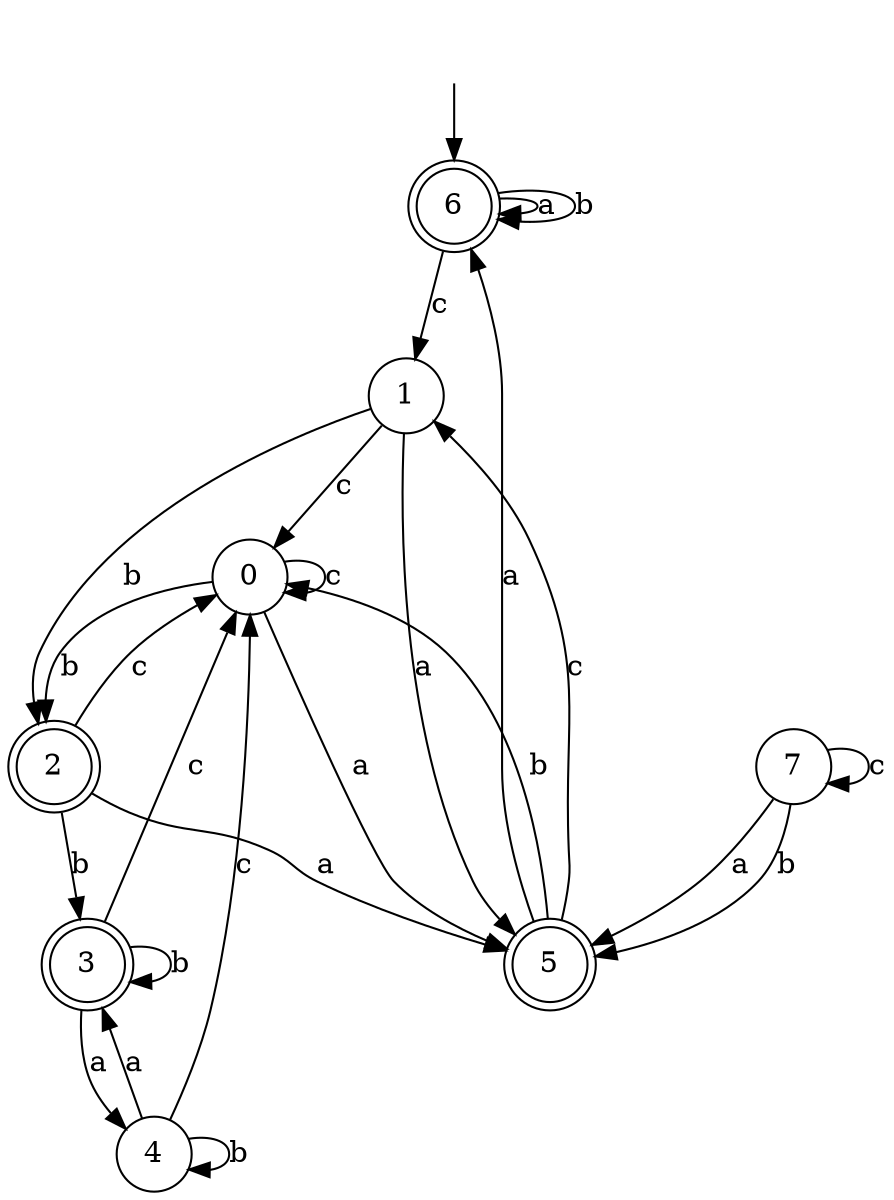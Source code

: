 digraph g {
__start [label=""shape=none]
	6[shape="doublecircle" label="6"]
	0[shape="circle" label="0"]
	1[shape="circle" label="1"]
	2[shape="doublecircle" label="2"]
	3[shape="doublecircle" label="3"]
	4[shape="circle" label="4"]
	5[shape="doublecircle" label="5"]
	7[shape="circle" label="7"]

__start -> 6
	0 -> 5 [label="a"]
	0 -> 2 [label="b"]
	0 -> 0 [label="c"]
	1 -> 5 [label="a"]
	1 -> 2 [label="b"]
	1 -> 0 [label="c"]
	2 -> 5 [label="a"]
	2 -> 3 [label="b"]
	2 -> 0 [label="c"]
	3 -> 4 [label="a"]
	3 -> 3 [label="b"]
	3 -> 0 [label="c"]
	4 -> 3 [label="a"]
	4 -> 4 [label="b"]
	4 -> 0 [label="c"]
	5 -> 6 [label="a"]
	5 -> 0 [label="b"]
	5 -> 1 [label="c"]
	6 -> 6 [label="a"]
	6 -> 6 [label="b"]
	6 -> 1 [label="c"]
	7 -> 5 [label="a"]
	7 -> 5 [label="b"]
	7 -> 7 [label="c"]
}
